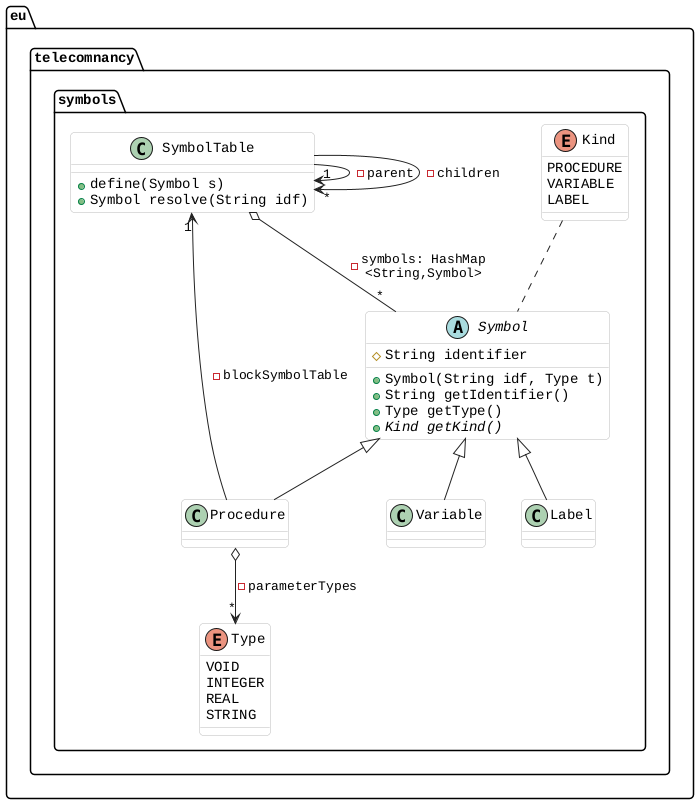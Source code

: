 @startuml symbol_table

skinparam Shadowing false
skinparam ArrowColor #222
skinparam ClassBorderColor #bbb
skinparam ClassBackgroundColor white
skinparam DefaultFontName Liberation Mono
skinparam RoundCorner 8

package eu.telecomnancy.symbols {

class SymbolTable {
    + define(Symbol s)
    + Symbol resolve(String idf)
}
SymbolTable o-- "*" Symbol: - symbols: HashMap\n<String,Symbol>
SymbolTable --> "1" SymbolTable: - parent
SymbolTable --> "*" SymbolTable: - children

abstract class Symbol {
    # String identifier
    + Symbol(String idf, Type t)
    + String getIdentifier()
    + Type getType()
    + {abstract} Kind getKind()
}
Symbol <|-- Variable
Symbol <|-- Procedure
Symbol <|-- Label

class Label
class Variable
class Procedure
Procedure --> "1" SymbolTable: - blockSymbolTable
Procedure o--> "*" Type: - parameterTypes

enum Kind {
    PROCEDURE
    VARIABLE
    LABEL
}
Kind .. Symbol

enum Type {
    VOID
    INTEGER
    REAL
    STRING
}

}
' package end

@enduml